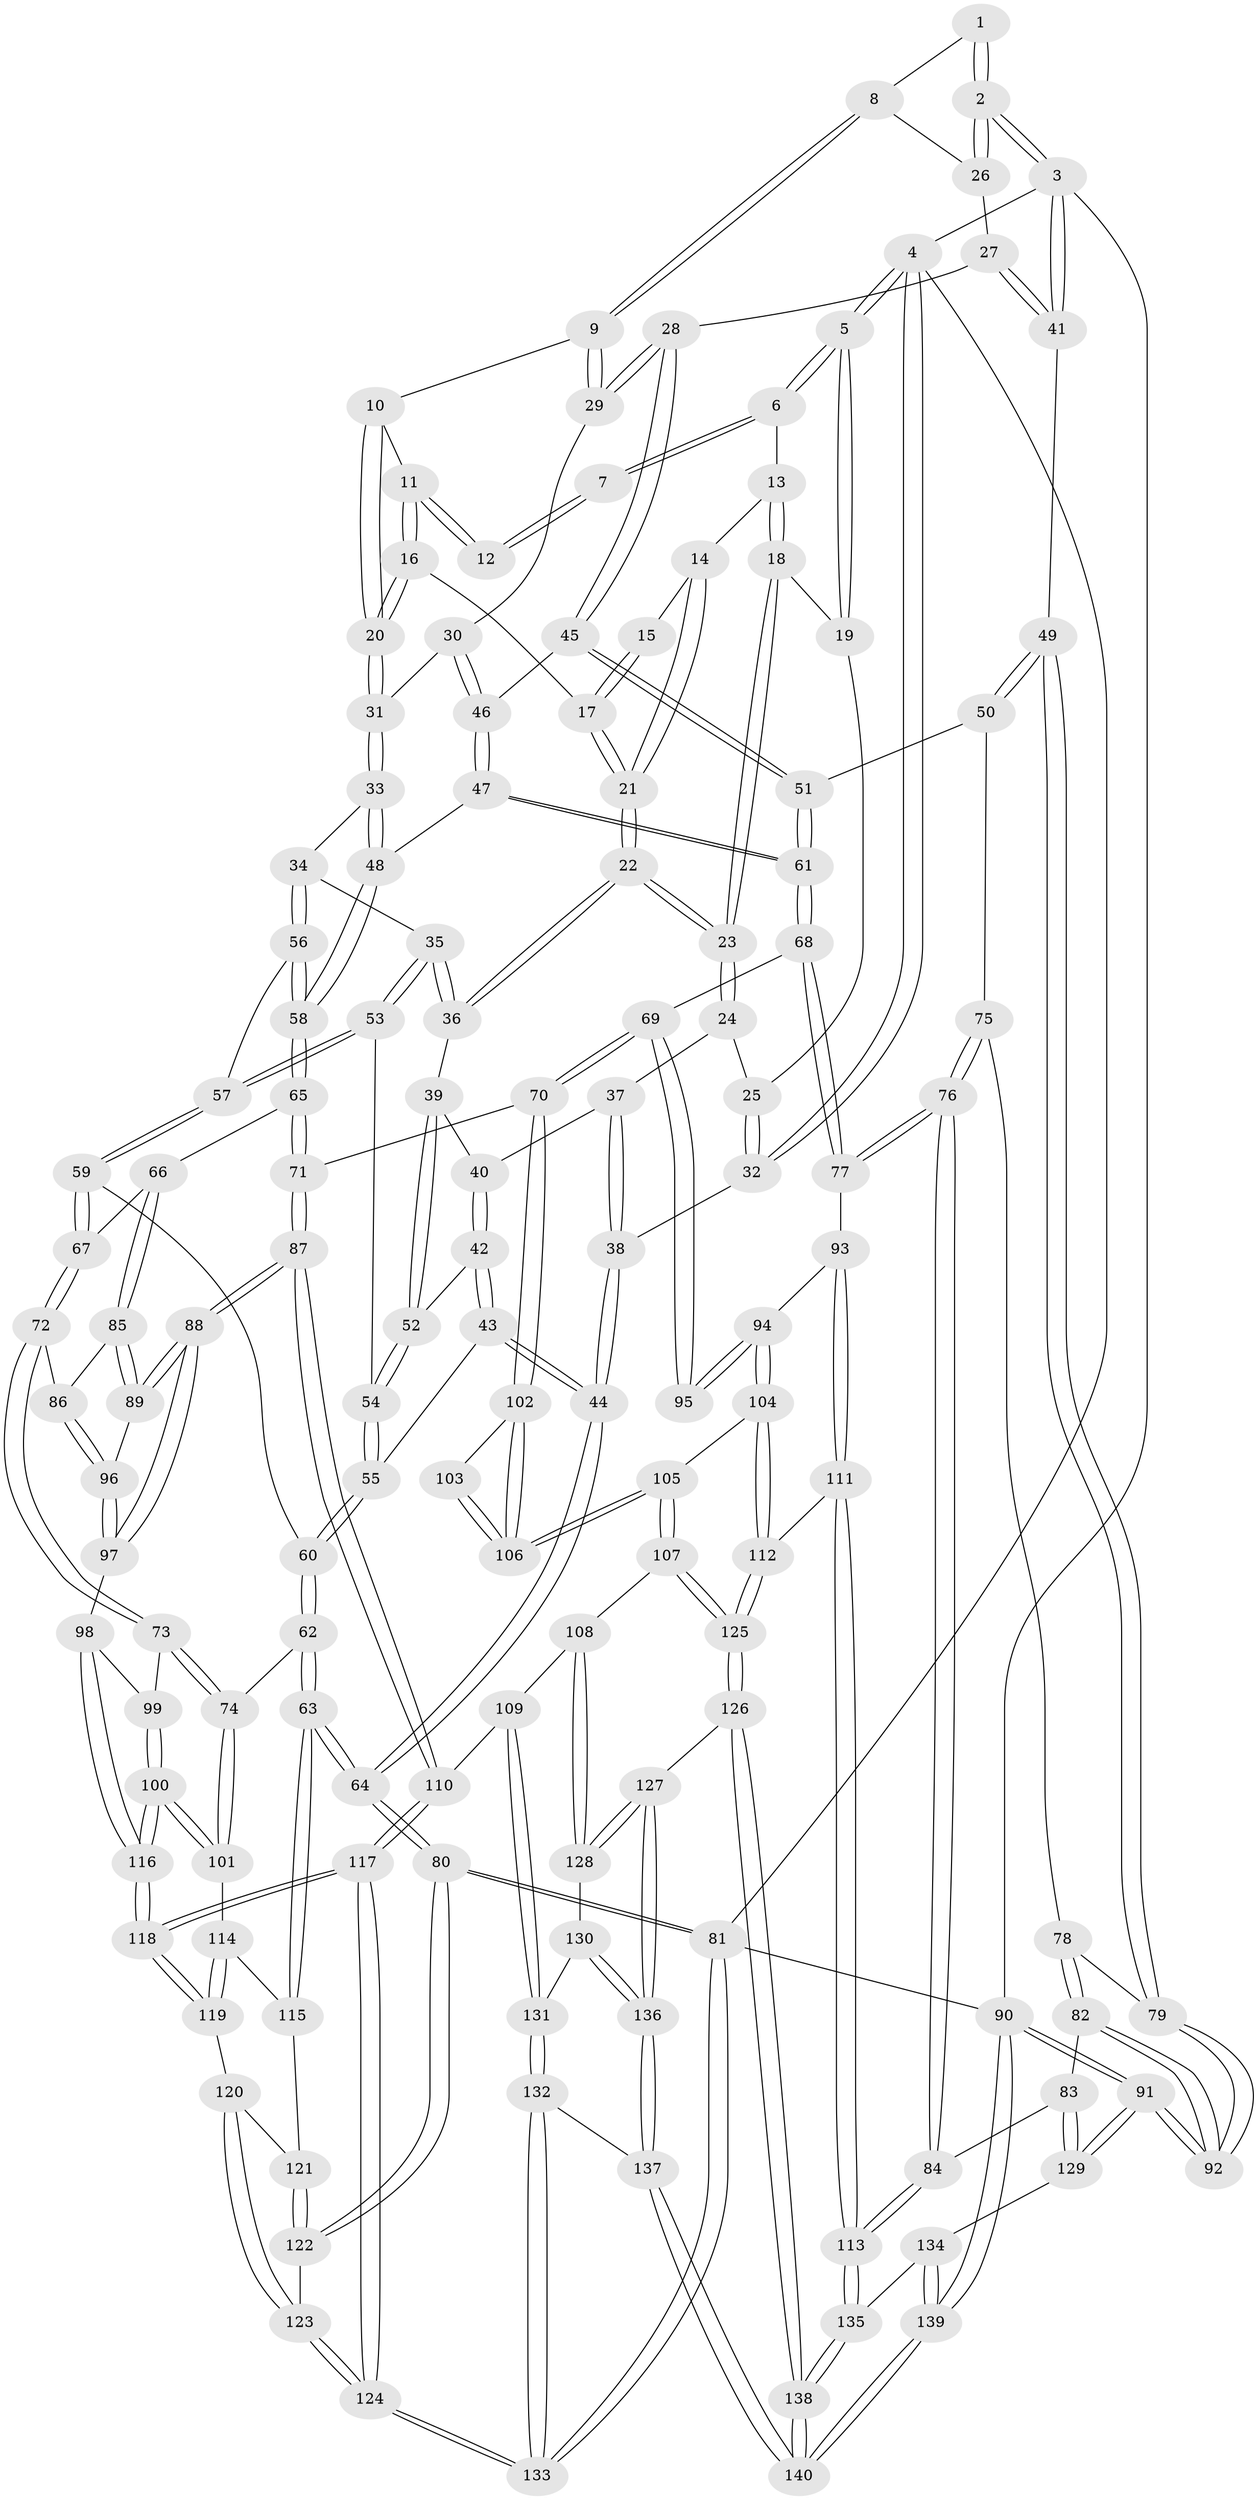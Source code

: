 // coarse degree distribution, {3: 0.1411764705882353, 5: 0.29411764705882354, 6: 0.10588235294117647, 4: 0.43529411764705883, 2: 0.011764705882352941, 1: 0.011764705882352941}
// Generated by graph-tools (version 1.1) at 2025/42/03/06/25 10:42:27]
// undirected, 140 vertices, 347 edges
graph export_dot {
graph [start="1"]
  node [color=gray90,style=filled];
  1 [pos="+0.6793092256434204+0"];
  2 [pos="+1+0"];
  3 [pos="+1+0"];
  4 [pos="+0+0"];
  5 [pos="+0+0"];
  6 [pos="+0.054872085600867294+0"];
  7 [pos="+0.44407303016761157+0"];
  8 [pos="+0.6903401765122094+0.08834433504682512"];
  9 [pos="+0.6810902033644406+0.09669170108706596"];
  10 [pos="+0.5863653866208698+0.07389725471482912"];
  11 [pos="+0.44847510959413867+0"];
  12 [pos="+0.4438282697908949+0"];
  13 [pos="+0.17243054813686368+0.01828769661047326"];
  14 [pos="+0.2329563043962127+0.0761254368464393"];
  15 [pos="+0.3489166321117577+0.013897191716080571"];
  16 [pos="+0.4586695567056148+0.15149511604692237"];
  17 [pos="+0.33267064618862774+0.15687212616085228"];
  18 [pos="+0.13137232835608054+0.11770567918761127"];
  19 [pos="+0.07240446206811925+0.13608079205319495"];
  20 [pos="+0.47594128163449617+0.1674074467293237"];
  21 [pos="+0.2795732207296871+0.1828927778646723"];
  22 [pos="+0.24260765982486912+0.254062697777259"];
  23 [pos="+0.20600713510237678+0.23990031793135363"];
  24 [pos="+0.10179630928538855+0.23413962192227067"];
  25 [pos="+0.06457895889429559+0.195449371924142"];
  26 [pos="+0.7849773938533848+0.10361994007624013"];
  27 [pos="+0.855974206546021+0.22141637397406566"];
  28 [pos="+0.7918048972148696+0.2784498353374707"];
  29 [pos="+0.6482301936037999+0.19876616556237592"];
  30 [pos="+0.5729766692125147+0.24671057373137165"];
  31 [pos="+0.5146278856742704+0.2388201464151371"];
  32 [pos="+0+0.22454030616649184"];
  33 [pos="+0.41707534147640746+0.3587060993280015"];
  34 [pos="+0.301239892995444+0.3476514404099331"];
  35 [pos="+0.29404455012385344+0.3446939063820002"];
  36 [pos="+0.24927593566551223+0.27886491950120873"];
  37 [pos="+0.062043003662231776+0.2849840097690342"];
  38 [pos="+0+0.3201551323204199"];
  39 [pos="+0.13112036174764166+0.34789910946645464"];
  40 [pos="+0.06812082017968195+0.3034270814388235"];
  41 [pos="+1+0.20006597624400546"];
  42 [pos="+0.04985870750969446+0.3866387583282728"];
  43 [pos="+0.011343308825055671+0.4117425708155163"];
  44 [pos="+0+0.4624755169446556"];
  45 [pos="+0.7677632532163323+0.38707072771033557"];
  46 [pos="+0.5936173807380413+0.2856145964466486"];
  47 [pos="+0.5984510006482123+0.49003271067280185"];
  48 [pos="+0.446547844095201+0.4070536915831773"];
  49 [pos="+1+0.39899290610538946"];
  50 [pos="+0.7888656762658204+0.4779822331713714"];
  51 [pos="+0.7769280282335137+0.47111143930477456"];
  52 [pos="+0.11136443945346716+0.37703628012060086"];
  53 [pos="+0.2274496139715369+0.4266983600954932"];
  54 [pos="+0.1491117016734788+0.44564889237040695"];
  55 [pos="+0.12546101713655242+0.47285404825345195"];
  56 [pos="+0.3267561929226179+0.5233594786178493"];
  57 [pos="+0.23287917154234705+0.5413921473057663"];
  58 [pos="+0.38767324973262063+0.5655065731694864"];
  59 [pos="+0.2194120122011578+0.5609306719312738"];
  60 [pos="+0.11969041466094574+0.5159174258042293"];
  61 [pos="+0.6176797481445354+0.5123877347151622"];
  62 [pos="+0+0.6133495872990945"];
  63 [pos="+0+0.6015237628701794"];
  64 [pos="+0+0.5919743055745638"];
  65 [pos="+0.39405989930142477+0.5843105461391414"];
  66 [pos="+0.3625227901610211+0.5997766690369581"];
  67 [pos="+0.21961238195514704+0.5683387078320257"];
  68 [pos="+0.5948567589714882+0.5611375728739598"];
  69 [pos="+0.5898618261322631+0.56759218213803"];
  70 [pos="+0.4608843630551079+0.6248576424005273"];
  71 [pos="+0.4461831548228013+0.6255623290935305"];
  72 [pos="+0.21299602275772234+0.6179109731015408"];
  73 [pos="+0.1372978119439996+0.645309377196196"];
  74 [pos="+0.045843740283553064+0.6399219241830408"];
  75 [pos="+0.7987910249692575+0.5133781845236879"];
  76 [pos="+0.770170507591946+0.6951653566918738"];
  77 [pos="+0.7174126480387246+0.6769885047522188"];
  78 [pos="+0.8842493662452621+0.606386988033292"];
  79 [pos="+1+0.6082889253370952"];
  80 [pos="+0+0.8248837130030534"];
  81 [pos="+0+1"];
  82 [pos="+0.9006564133482067+0.775129301565655"];
  83 [pos="+0.8975816716284688+0.777056025010217"];
  84 [pos="+0.8071584651011436+0.795474838670816"];
  85 [pos="+0.2890940917485365+0.6528156192560206"];
  86 [pos="+0.23524607574246398+0.6417842394642528"];
  87 [pos="+0.36831183924623945+0.7852033573346529"];
  88 [pos="+0.3527021749216158+0.7684336098770176"];
  89 [pos="+0.31765520466369607+0.7118090438490923"];
  90 [pos="+1+1"];
  91 [pos="+1+1"];
  92 [pos="+1+0.709372692422462"];
  93 [pos="+0.6353184490263757+0.7109375384478092"];
  94 [pos="+0.6189214569446336+0.7015013523801"];
  95 [pos="+0.6022910766325331+0.646805564620452"];
  96 [pos="+0.22586127049014187+0.7092399034665761"];
  97 [pos="+0.22320969144011243+0.7192533390742977"];
  98 [pos="+0.20889049802172344+0.7361120193489621"];
  99 [pos="+0.1523666353994806+0.6828445942871822"];
  100 [pos="+0.14823408336433103+0.7534861051868647"];
  101 [pos="+0.08156934798782875+0.7137976375447947"];
  102 [pos="+0.5090725171009745+0.7126438141704996"];
  103 [pos="+0.5580224308532292+0.6963505134544737"];
  104 [pos="+0.5861052901946675+0.7417522312009913"];
  105 [pos="+0.5366181769823337+0.7873170215380451"];
  106 [pos="+0.5319656671910988+0.7709597009668551"];
  107 [pos="+0.5351376225398881+0.7930446839935479"];
  108 [pos="+0.505259909824925+0.8182998222561522"];
  109 [pos="+0.42268577551930797+0.820324079225067"];
  110 [pos="+0.36964364084504914+0.8013564910008703"];
  111 [pos="+0.7314886042879862+0.832243226104171"];
  112 [pos="+0.7232041729054712+0.8374921354123495"];
  113 [pos="+0.7848537612541638+0.8186440942160161"];
  114 [pos="+0.07820337479863965+0.7553556379661177"];
  115 [pos="+0.02563122665114859+0.7799762256814777"];
  116 [pos="+0.1836410549870252+0.7986005809784426"];
  117 [pos="+0.23792762359904915+0.9214384083717828"];
  118 [pos="+0.18515502175372806+0.8222612719357948"];
  119 [pos="+0.09301134051217219+0.799501670170613"];
  120 [pos="+0.06683366624270921+0.8119937342065663"];
  121 [pos="+0.03704205701749839+0.8006205812491974"];
  122 [pos="+0.0019008649977548901+0.8437781636681876"];
  123 [pos="+0.05523168088814356+0.8817771198111394"];
  124 [pos="+0.1816581349814979+1"];
  125 [pos="+0.702383930064229+0.8520822952363933"];
  126 [pos="+0.6754716515878277+0.8972503208645044"];
  127 [pos="+0.5910410532567978+0.9787534466752401"];
  128 [pos="+0.5235718998859735+0.8632721685246266"];
  129 [pos="+0.953496520063102+0.9283195432650851"];
  130 [pos="+0.4680728384795548+0.9322339767206123"];
  131 [pos="+0.4346301543330863+0.8721790582442532"];
  132 [pos="+0.35836818865845005+1"];
  133 [pos="+0.17368192180696065+1"];
  134 [pos="+0.9348998319615646+0.9419174281272096"];
  135 [pos="+0.8442617316080038+1"];
  136 [pos="+0.5224994505204461+1"];
  137 [pos="+0.5100411699707103+1"];
  138 [pos="+0.8274832991869252+1"];
  139 [pos="+1+1"];
  140 [pos="+0.8294640591943798+1"];
  1 -- 2;
  1 -- 2;
  1 -- 8;
  2 -- 3;
  2 -- 3;
  2 -- 26;
  2 -- 26;
  3 -- 4;
  3 -- 41;
  3 -- 41;
  3 -- 90;
  4 -- 5;
  4 -- 5;
  4 -- 32;
  4 -- 32;
  4 -- 81;
  5 -- 6;
  5 -- 6;
  5 -- 19;
  5 -- 19;
  6 -- 7;
  6 -- 7;
  6 -- 13;
  7 -- 12;
  7 -- 12;
  8 -- 9;
  8 -- 9;
  8 -- 26;
  9 -- 10;
  9 -- 29;
  9 -- 29;
  10 -- 11;
  10 -- 20;
  10 -- 20;
  11 -- 12;
  11 -- 12;
  11 -- 16;
  11 -- 16;
  13 -- 14;
  13 -- 18;
  13 -- 18;
  14 -- 15;
  14 -- 21;
  14 -- 21;
  15 -- 17;
  15 -- 17;
  16 -- 17;
  16 -- 20;
  16 -- 20;
  17 -- 21;
  17 -- 21;
  18 -- 19;
  18 -- 23;
  18 -- 23;
  19 -- 25;
  20 -- 31;
  20 -- 31;
  21 -- 22;
  21 -- 22;
  22 -- 23;
  22 -- 23;
  22 -- 36;
  22 -- 36;
  23 -- 24;
  23 -- 24;
  24 -- 25;
  24 -- 37;
  25 -- 32;
  25 -- 32;
  26 -- 27;
  27 -- 28;
  27 -- 41;
  27 -- 41;
  28 -- 29;
  28 -- 29;
  28 -- 45;
  28 -- 45;
  29 -- 30;
  30 -- 31;
  30 -- 46;
  30 -- 46;
  31 -- 33;
  31 -- 33;
  32 -- 38;
  33 -- 34;
  33 -- 48;
  33 -- 48;
  34 -- 35;
  34 -- 56;
  34 -- 56;
  35 -- 36;
  35 -- 36;
  35 -- 53;
  35 -- 53;
  36 -- 39;
  37 -- 38;
  37 -- 38;
  37 -- 40;
  38 -- 44;
  38 -- 44;
  39 -- 40;
  39 -- 52;
  39 -- 52;
  40 -- 42;
  40 -- 42;
  41 -- 49;
  42 -- 43;
  42 -- 43;
  42 -- 52;
  43 -- 44;
  43 -- 44;
  43 -- 55;
  44 -- 64;
  44 -- 64;
  45 -- 46;
  45 -- 51;
  45 -- 51;
  46 -- 47;
  46 -- 47;
  47 -- 48;
  47 -- 61;
  47 -- 61;
  48 -- 58;
  48 -- 58;
  49 -- 50;
  49 -- 50;
  49 -- 79;
  49 -- 79;
  50 -- 51;
  50 -- 75;
  51 -- 61;
  51 -- 61;
  52 -- 54;
  52 -- 54;
  53 -- 54;
  53 -- 57;
  53 -- 57;
  54 -- 55;
  54 -- 55;
  55 -- 60;
  55 -- 60;
  56 -- 57;
  56 -- 58;
  56 -- 58;
  57 -- 59;
  57 -- 59;
  58 -- 65;
  58 -- 65;
  59 -- 60;
  59 -- 67;
  59 -- 67;
  60 -- 62;
  60 -- 62;
  61 -- 68;
  61 -- 68;
  62 -- 63;
  62 -- 63;
  62 -- 74;
  63 -- 64;
  63 -- 64;
  63 -- 115;
  63 -- 115;
  64 -- 80;
  64 -- 80;
  65 -- 66;
  65 -- 71;
  65 -- 71;
  66 -- 67;
  66 -- 85;
  66 -- 85;
  67 -- 72;
  67 -- 72;
  68 -- 69;
  68 -- 77;
  68 -- 77;
  69 -- 70;
  69 -- 70;
  69 -- 95;
  69 -- 95;
  70 -- 71;
  70 -- 102;
  70 -- 102;
  71 -- 87;
  71 -- 87;
  72 -- 73;
  72 -- 73;
  72 -- 86;
  73 -- 74;
  73 -- 74;
  73 -- 99;
  74 -- 101;
  74 -- 101;
  75 -- 76;
  75 -- 76;
  75 -- 78;
  76 -- 77;
  76 -- 77;
  76 -- 84;
  76 -- 84;
  77 -- 93;
  78 -- 79;
  78 -- 82;
  78 -- 82;
  79 -- 92;
  79 -- 92;
  80 -- 81;
  80 -- 81;
  80 -- 122;
  80 -- 122;
  81 -- 133;
  81 -- 133;
  81 -- 90;
  82 -- 83;
  82 -- 92;
  82 -- 92;
  83 -- 84;
  83 -- 129;
  83 -- 129;
  84 -- 113;
  84 -- 113;
  85 -- 86;
  85 -- 89;
  85 -- 89;
  86 -- 96;
  86 -- 96;
  87 -- 88;
  87 -- 88;
  87 -- 110;
  87 -- 110;
  88 -- 89;
  88 -- 89;
  88 -- 97;
  88 -- 97;
  89 -- 96;
  90 -- 91;
  90 -- 91;
  90 -- 139;
  90 -- 139;
  91 -- 92;
  91 -- 92;
  91 -- 129;
  91 -- 129;
  93 -- 94;
  93 -- 111;
  93 -- 111;
  94 -- 95;
  94 -- 95;
  94 -- 104;
  94 -- 104;
  96 -- 97;
  96 -- 97;
  97 -- 98;
  98 -- 99;
  98 -- 116;
  98 -- 116;
  99 -- 100;
  99 -- 100;
  100 -- 101;
  100 -- 101;
  100 -- 116;
  100 -- 116;
  101 -- 114;
  102 -- 103;
  102 -- 106;
  102 -- 106;
  103 -- 106;
  103 -- 106;
  104 -- 105;
  104 -- 112;
  104 -- 112;
  105 -- 106;
  105 -- 106;
  105 -- 107;
  105 -- 107;
  107 -- 108;
  107 -- 125;
  107 -- 125;
  108 -- 109;
  108 -- 128;
  108 -- 128;
  109 -- 110;
  109 -- 131;
  109 -- 131;
  110 -- 117;
  110 -- 117;
  111 -- 112;
  111 -- 113;
  111 -- 113;
  112 -- 125;
  112 -- 125;
  113 -- 135;
  113 -- 135;
  114 -- 115;
  114 -- 119;
  114 -- 119;
  115 -- 121;
  116 -- 118;
  116 -- 118;
  117 -- 118;
  117 -- 118;
  117 -- 124;
  117 -- 124;
  118 -- 119;
  118 -- 119;
  119 -- 120;
  120 -- 121;
  120 -- 123;
  120 -- 123;
  121 -- 122;
  121 -- 122;
  122 -- 123;
  123 -- 124;
  123 -- 124;
  124 -- 133;
  124 -- 133;
  125 -- 126;
  125 -- 126;
  126 -- 127;
  126 -- 138;
  126 -- 138;
  127 -- 128;
  127 -- 128;
  127 -- 136;
  127 -- 136;
  128 -- 130;
  129 -- 134;
  130 -- 131;
  130 -- 136;
  130 -- 136;
  131 -- 132;
  131 -- 132;
  132 -- 133;
  132 -- 133;
  132 -- 137;
  134 -- 135;
  134 -- 139;
  134 -- 139;
  135 -- 138;
  135 -- 138;
  136 -- 137;
  136 -- 137;
  137 -- 140;
  137 -- 140;
  138 -- 140;
  138 -- 140;
  139 -- 140;
  139 -- 140;
}
